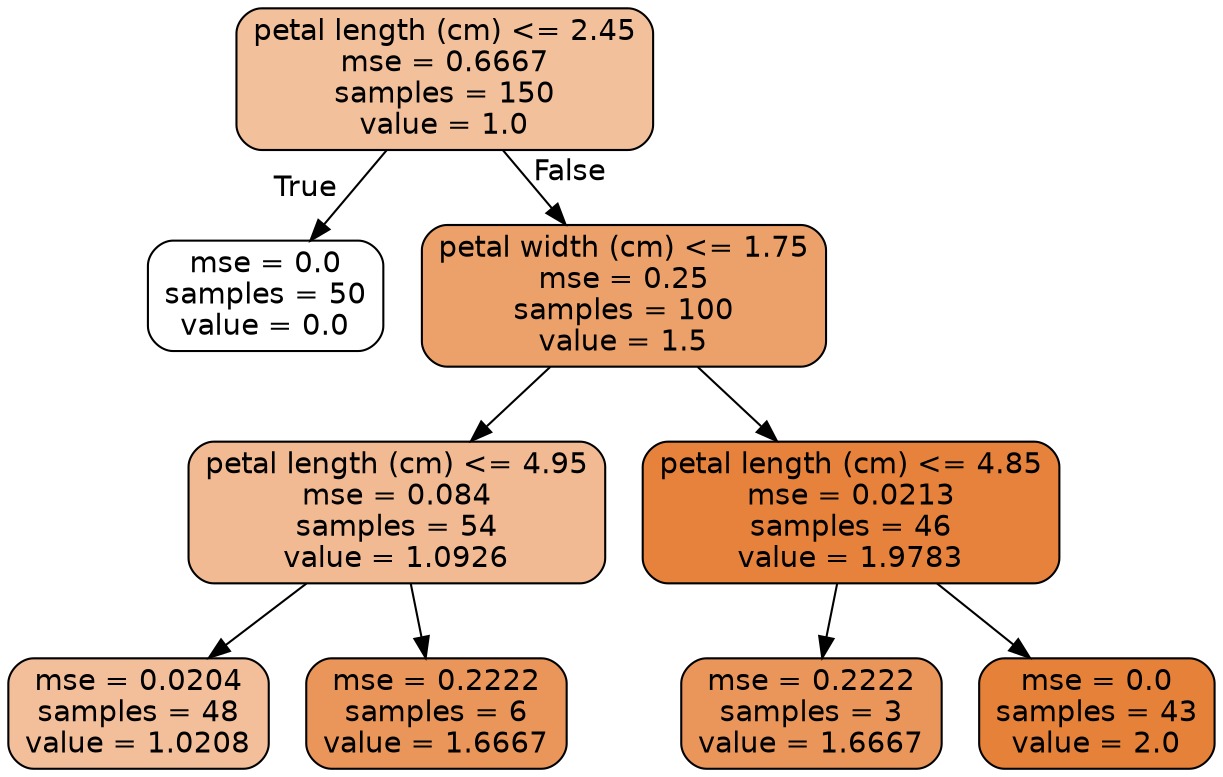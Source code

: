 digraph Tree {
node [shape=box, style="filled, rounded", color="black", fontname=helvetica] ;
edge [fontname=helvetica] ;
0 [label="petal length (cm) <= 2.45\nmse = 0.6667\nsamples = 150\nvalue = 1.0", fillcolor="#e5813980"] ;
1 [label="mse = 0.0\nsamples = 50\nvalue = 0.0", fillcolor="#e5813900"] ;
0 -> 1 [labeldistance=2.5, labelangle=45, headlabel="True"] ;
2 [label="petal width (cm) <= 1.75\nmse = 0.25\nsamples = 100\nvalue = 1.5", fillcolor="#e58139bf"] ;
0 -> 2 [labeldistance=2.5, labelangle=-45, headlabel="False"] ;
3 [label="petal length (cm) <= 4.95\nmse = 0.084\nsamples = 54\nvalue = 1.0926", fillcolor="#e581398b"] ;
2 -> 3 ;
4 [label="mse = 0.0204\nsamples = 48\nvalue = 1.0208", fillcolor="#e5813982"] ;
3 -> 4 ;
5 [label="mse = 0.2222\nsamples = 6\nvalue = 1.6667", fillcolor="#e58139d4"] ;
3 -> 5 ;
6 [label="petal length (cm) <= 4.85\nmse = 0.0213\nsamples = 46\nvalue = 1.9783", fillcolor="#e58139fc"] ;
2 -> 6 ;
7 [label="mse = 0.2222\nsamples = 3\nvalue = 1.6667", fillcolor="#e58139d4"] ;
6 -> 7 ;
8 [label="mse = 0.0\nsamples = 43\nvalue = 2.0", fillcolor="#e58139ff"] ;
6 -> 8 ;
}